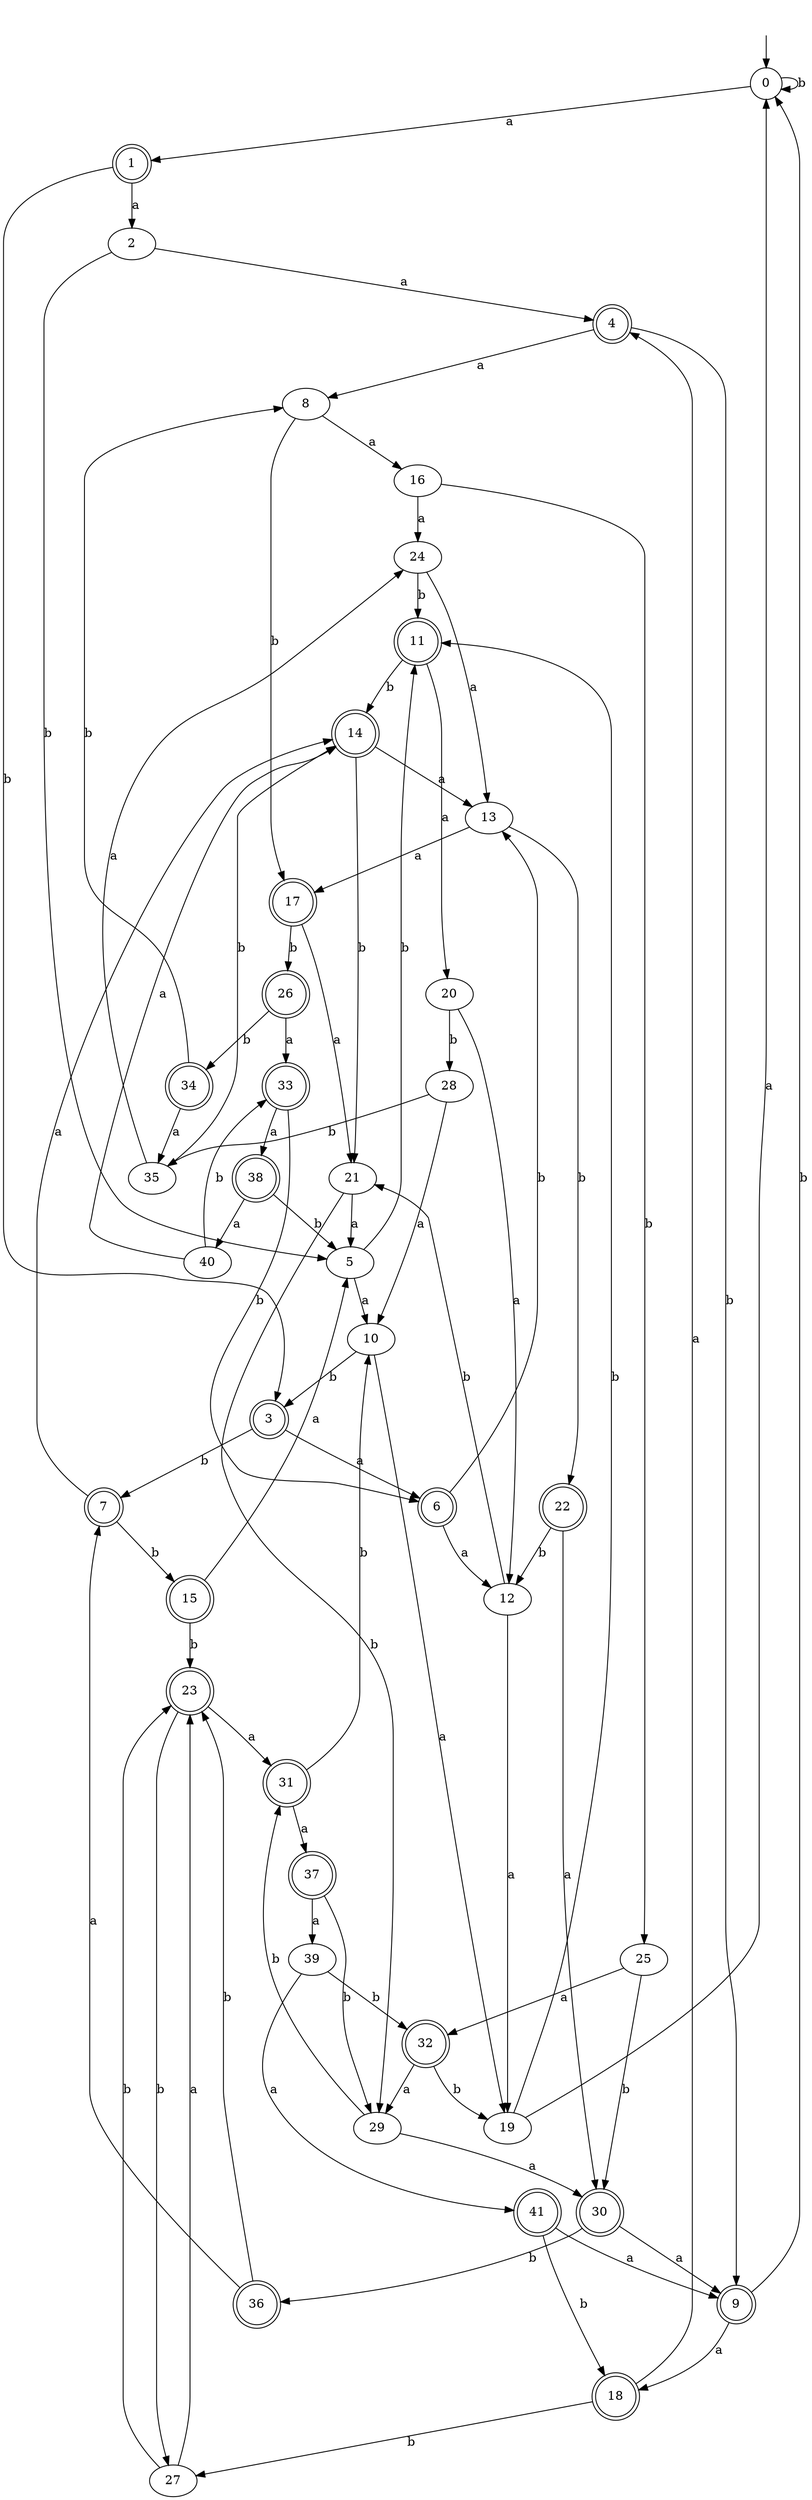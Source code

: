 digraph RandomDFA {
  __start0 [label="", shape=none];
  __start0 -> 0 [label=""];
  0 [shape=circle]
  0 -> 1 [label="a"]
  0 -> 0 [label="b"]
  1 [shape=doublecircle]
  1 -> 2 [label="a"]
  1 -> 3 [label="b"]
  2
  2 -> 4 [label="a"]
  2 -> 5 [label="b"]
  3 [shape=doublecircle]
  3 -> 6 [label="a"]
  3 -> 7 [label="b"]
  4 [shape=doublecircle]
  4 -> 8 [label="a"]
  4 -> 9 [label="b"]
  5
  5 -> 10 [label="a"]
  5 -> 11 [label="b"]
  6 [shape=doublecircle]
  6 -> 12 [label="a"]
  6 -> 13 [label="b"]
  7 [shape=doublecircle]
  7 -> 14 [label="a"]
  7 -> 15 [label="b"]
  8
  8 -> 16 [label="a"]
  8 -> 17 [label="b"]
  9 [shape=doublecircle]
  9 -> 18 [label="a"]
  9 -> 0 [label="b"]
  10
  10 -> 19 [label="a"]
  10 -> 3 [label="b"]
  11 [shape=doublecircle]
  11 -> 20 [label="a"]
  11 -> 14 [label="b"]
  12
  12 -> 19 [label="a"]
  12 -> 21 [label="b"]
  13
  13 -> 17 [label="a"]
  13 -> 22 [label="b"]
  14 [shape=doublecircle]
  14 -> 13 [label="a"]
  14 -> 21 [label="b"]
  15 [shape=doublecircle]
  15 -> 5 [label="a"]
  15 -> 23 [label="b"]
  16
  16 -> 24 [label="a"]
  16 -> 25 [label="b"]
  17 [shape=doublecircle]
  17 -> 21 [label="a"]
  17 -> 26 [label="b"]
  18 [shape=doublecircle]
  18 -> 4 [label="a"]
  18 -> 27 [label="b"]
  19
  19 -> 0 [label="a"]
  19 -> 11 [label="b"]
  20
  20 -> 12 [label="a"]
  20 -> 28 [label="b"]
  21
  21 -> 5 [label="a"]
  21 -> 29 [label="b"]
  22 [shape=doublecircle]
  22 -> 30 [label="a"]
  22 -> 12 [label="b"]
  23 [shape=doublecircle]
  23 -> 31 [label="a"]
  23 -> 27 [label="b"]
  24
  24 -> 13 [label="a"]
  24 -> 11 [label="b"]
  25
  25 -> 32 [label="a"]
  25 -> 30 [label="b"]
  26 [shape=doublecircle]
  26 -> 33 [label="a"]
  26 -> 34 [label="b"]
  27
  27 -> 23 [label="a"]
  27 -> 23 [label="b"]
  28
  28 -> 10 [label="a"]
  28 -> 35 [label="b"]
  29
  29 -> 30 [label="a"]
  29 -> 31 [label="b"]
  30 [shape=doublecircle]
  30 -> 9 [label="a"]
  30 -> 36 [label="b"]
  31 [shape=doublecircle]
  31 -> 37 [label="a"]
  31 -> 10 [label="b"]
  32 [shape=doublecircle]
  32 -> 29 [label="a"]
  32 -> 19 [label="b"]
  33 [shape=doublecircle]
  33 -> 38 [label="a"]
  33 -> 6 [label="b"]
  34 [shape=doublecircle]
  34 -> 35 [label="a"]
  34 -> 8 [label="b"]
  35
  35 -> 24 [label="a"]
  35 -> 14 [label="b"]
  36 [shape=doublecircle]
  36 -> 7 [label="a"]
  36 -> 23 [label="b"]
  37 [shape=doublecircle]
  37 -> 39 [label="a"]
  37 -> 29 [label="b"]
  38 [shape=doublecircle]
  38 -> 40 [label="a"]
  38 -> 5 [label="b"]
  39
  39 -> 41 [label="a"]
  39 -> 32 [label="b"]
  40
  40 -> 14 [label="a"]
  40 -> 33 [label="b"]
  41 [shape=doublecircle]
  41 -> 9 [label="a"]
  41 -> 18 [label="b"]
}

